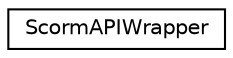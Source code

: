 digraph "Graphical Class Hierarchy"
{
  edge [fontname="Helvetica",fontsize="10",labelfontname="Helvetica",labelfontsize="10"];
  node [fontname="Helvetica",fontsize="10",shape=record];
  rankdir="LR";
  Node1 [label="ScormAPIWrapper",height=0.2,width=0.4,color="black", fillcolor="white", style="filled",URL="$class_scorm_a_p_i_wrapper.html",tooltip="Scorm API wrapper. Forms the &#39;Bridge&#39; between the Unity3D code and the scorm.js code that communicate..."];
}
